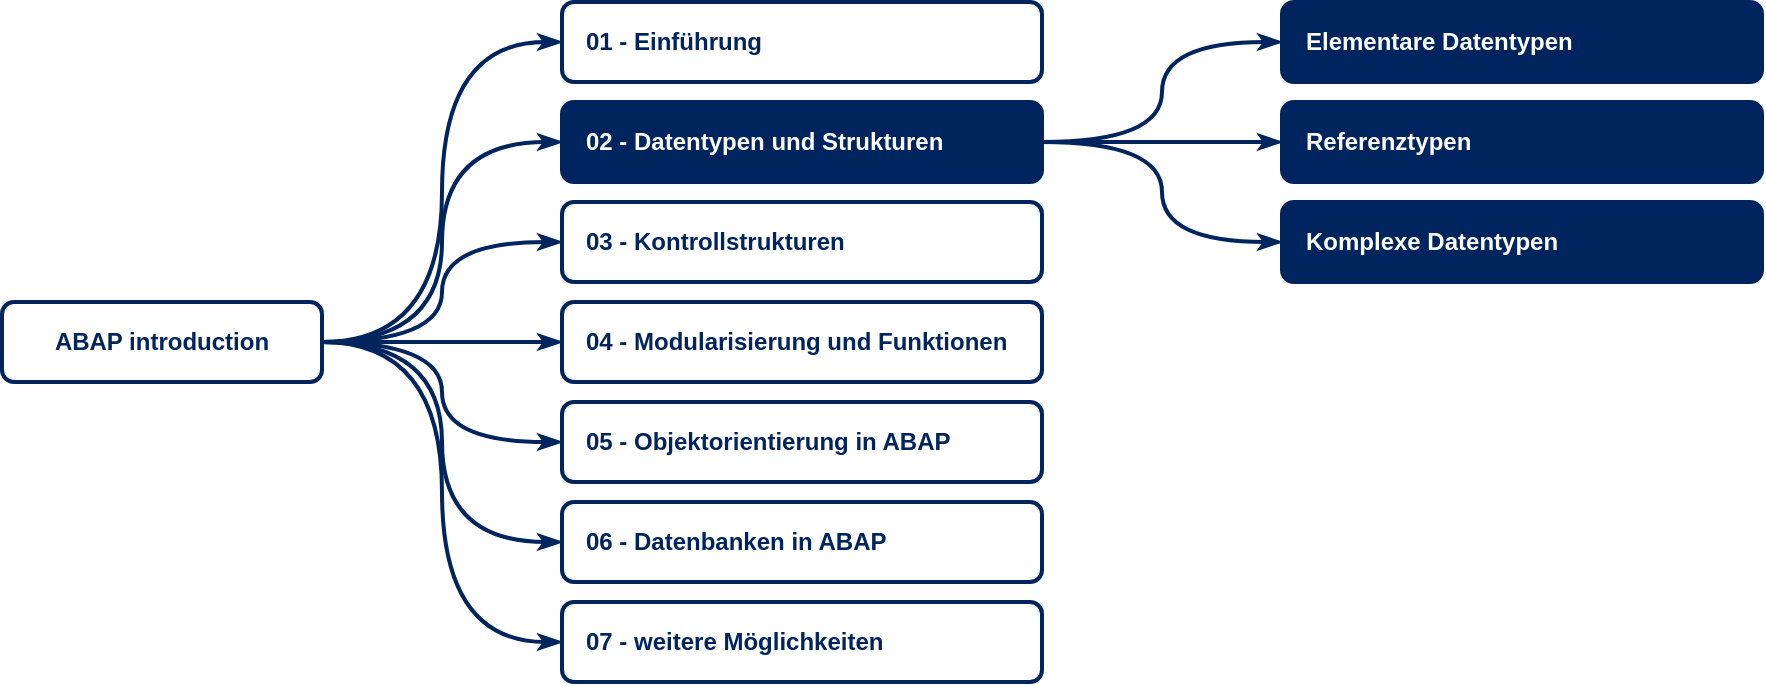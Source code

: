 <mxfile version="20.7.4" type="device"><diagram id="3p4pvpnUlnSRHTYpLvjh" name="Seite-1"><mxGraphModel dx="1050" dy="724" grid="1" gridSize="10" guides="1" tooltips="1" connect="1" arrows="1" fold="1" page="1" pageScale="1" pageWidth="827" pageHeight="1169" math="0" shadow="0"><root><mxCell id="0"/><mxCell id="1" parent="0"/><mxCell id="eZ4h2KJTnU1khmSY-jXj-10" style="edgeStyle=orthogonalEdgeStyle;rounded=0;orthogonalLoop=1;jettySize=auto;html=1;exitX=1;exitY=0.5;exitDx=0;exitDy=0;entryX=0;entryY=0.5;entryDx=0;entryDy=0;fontColor=#FFFFFF;strokeColor=#00245D;curved=1;strokeWidth=2;endArrow=classicThin;endFill=1;" parent="1" source="eZ4h2KJTnU1khmSY-jXj-1" target="eZ4h2KJTnU1khmSY-jXj-2" edge="1"><mxGeometry relative="1" as="geometry"/></mxCell><mxCell id="eZ4h2KJTnU1khmSY-jXj-11" style="edgeStyle=orthogonalEdgeStyle;curved=1;rounded=0;orthogonalLoop=1;jettySize=auto;html=1;exitX=1;exitY=0.5;exitDx=0;exitDy=0;entryX=0;entryY=0.5;entryDx=0;entryDy=0;strokeColor=#00245D;strokeWidth=2;fontColor=#FFFFFF;endArrow=classicThin;endFill=1;" parent="1" source="eZ4h2KJTnU1khmSY-jXj-1" target="eZ4h2KJTnU1khmSY-jXj-3" edge="1"><mxGeometry relative="1" as="geometry"/></mxCell><mxCell id="eZ4h2KJTnU1khmSY-jXj-12" style="edgeStyle=orthogonalEdgeStyle;curved=1;rounded=0;orthogonalLoop=1;jettySize=auto;html=1;exitX=1;exitY=0.5;exitDx=0;exitDy=0;entryX=0;entryY=0.5;entryDx=0;entryDy=0;strokeColor=#00245D;strokeWidth=2;fontColor=#FFFFFF;endArrow=classicThin;endFill=1;" parent="1" source="eZ4h2KJTnU1khmSY-jXj-1" target="eZ4h2KJTnU1khmSY-jXj-4" edge="1"><mxGeometry relative="1" as="geometry"/></mxCell><mxCell id="eZ4h2KJTnU1khmSY-jXj-13" style="edgeStyle=orthogonalEdgeStyle;curved=1;rounded=0;orthogonalLoop=1;jettySize=auto;html=1;exitX=1;exitY=0.5;exitDx=0;exitDy=0;entryX=0;entryY=0.5;entryDx=0;entryDy=0;strokeColor=#00245D;strokeWidth=2;fontColor=#FFFFFF;endArrow=classicThin;endFill=1;" parent="1" source="eZ4h2KJTnU1khmSY-jXj-1" target="eZ4h2KJTnU1khmSY-jXj-5" edge="1"><mxGeometry relative="1" as="geometry"/></mxCell><mxCell id="eZ4h2KJTnU1khmSY-jXj-14" style="edgeStyle=orthogonalEdgeStyle;curved=1;rounded=0;orthogonalLoop=1;jettySize=auto;html=1;exitX=1;exitY=0.5;exitDx=0;exitDy=0;entryX=0;entryY=0.5;entryDx=0;entryDy=0;strokeColor=#00245D;strokeWidth=2;fontColor=#FFFFFF;endArrow=classicThin;endFill=1;" parent="1" source="eZ4h2KJTnU1khmSY-jXj-1" target="eZ4h2KJTnU1khmSY-jXj-6" edge="1"><mxGeometry relative="1" as="geometry"/></mxCell><mxCell id="eZ4h2KJTnU1khmSY-jXj-15" style="edgeStyle=orthogonalEdgeStyle;curved=1;rounded=0;orthogonalLoop=1;jettySize=auto;html=1;exitX=1;exitY=0.5;exitDx=0;exitDy=0;entryX=0;entryY=0.5;entryDx=0;entryDy=0;strokeColor=#00245D;strokeWidth=2;fontColor=#FFFFFF;endArrow=classicThin;endFill=1;" parent="1" source="eZ4h2KJTnU1khmSY-jXj-1" target="eZ4h2KJTnU1khmSY-jXj-7" edge="1"><mxGeometry relative="1" as="geometry"/></mxCell><mxCell id="eZ4h2KJTnU1khmSY-jXj-16" style="edgeStyle=orthogonalEdgeStyle;curved=1;rounded=0;orthogonalLoop=1;jettySize=auto;html=1;exitX=1;exitY=0.5;exitDx=0;exitDy=0;entryX=0;entryY=0.5;entryDx=0;entryDy=0;strokeColor=#00245D;strokeWidth=2;fontColor=#FFFFFF;endArrow=classicThin;endFill=1;" parent="1" source="eZ4h2KJTnU1khmSY-jXj-1" target="eZ4h2KJTnU1khmSY-jXj-8" edge="1"><mxGeometry relative="1" as="geometry"/></mxCell><mxCell id="eZ4h2KJTnU1khmSY-jXj-1" value="ABAP introduction" style="rounded=1;whiteSpace=wrap;html=1;strokeWidth=2;strokeColor=#00245D;fontColor=#00245D;labelBackgroundColor=none;fontStyle=1" parent="1" vertex="1"><mxGeometry x="80" y="400" width="160" height="40" as="geometry"/></mxCell><mxCell id="eZ4h2KJTnU1khmSY-jXj-2" value="01 - Einführung" style="rounded=1;whiteSpace=wrap;html=1;strokeWidth=2;strokeColor=#00245D;fontColor=#00245D;labelBackgroundColor=none;fontStyle=1;fillColor=default;align=left;spacingLeft=10;" parent="1" vertex="1"><mxGeometry x="360" y="250" width="240" height="40" as="geometry"/></mxCell><mxCell id="eZ4h2KJTnU1khmSY-jXj-19" style="edgeStyle=orthogonalEdgeStyle;curved=1;rounded=0;orthogonalLoop=1;jettySize=auto;html=1;exitX=1;exitY=0.5;exitDx=0;exitDy=0;entryX=0;entryY=0.5;entryDx=0;entryDy=0;strokeColor=#00245D;strokeWidth=2;fontColor=#FFFFFF;endArrow=classicThin;endFill=1;" parent="1" source="eZ4h2KJTnU1khmSY-jXj-3" target="eZ4h2KJTnU1khmSY-jXj-18" edge="1"><mxGeometry relative="1" as="geometry"/></mxCell><mxCell id="eZ4h2KJTnU1khmSY-jXj-20" style="edgeStyle=orthogonalEdgeStyle;curved=1;rounded=0;orthogonalLoop=1;jettySize=auto;html=1;exitX=1;exitY=0.5;exitDx=0;exitDy=0;entryX=0;entryY=0.5;entryDx=0;entryDy=0;strokeColor=#00245D;strokeWidth=2;fontColor=#FFFFFF;endArrow=classicThin;endFill=1;" parent="1" source="eZ4h2KJTnU1khmSY-jXj-3" target="eZ4h2KJTnU1khmSY-jXj-17" edge="1"><mxGeometry relative="1" as="geometry"/></mxCell><mxCell id="eZ4h2KJTnU1khmSY-jXj-22" style="edgeStyle=orthogonalEdgeStyle;curved=1;rounded=0;orthogonalLoop=1;jettySize=auto;html=1;exitX=1;exitY=0.5;exitDx=0;exitDy=0;entryX=0;entryY=0.5;entryDx=0;entryDy=0;strokeColor=#00245D;strokeWidth=2;fontColor=#FFFFFF;endArrow=classicThin;endFill=1;" parent="1" source="eZ4h2KJTnU1khmSY-jXj-3" target="eZ4h2KJTnU1khmSY-jXj-21" edge="1"><mxGeometry relative="1" as="geometry"/></mxCell><mxCell id="eZ4h2KJTnU1khmSY-jXj-3" value="02 - Datentypen und Strukturen" style="rounded=1;whiteSpace=wrap;html=1;strokeWidth=2;strokeColor=#00245D;fontColor=#FFFFFF;labelBackgroundColor=none;fontStyle=1;align=left;spacingLeft=10;fillColor=#00245D;" parent="1" vertex="1"><mxGeometry x="360" y="300" width="240" height="40" as="geometry"/></mxCell><mxCell id="eZ4h2KJTnU1khmSY-jXj-4" value="03 - Kontrollstrukturen" style="rounded=1;whiteSpace=wrap;html=1;strokeWidth=2;strokeColor=#00245D;fontColor=#00245D;labelBackgroundColor=none;fontStyle=1;align=left;spacingLeft=10;" parent="1" vertex="1"><mxGeometry x="360" y="350" width="240" height="40" as="geometry"/></mxCell><mxCell id="eZ4h2KJTnU1khmSY-jXj-5" value="04 - Modularisierung und Funktionen" style="rounded=1;whiteSpace=wrap;html=1;strokeWidth=2;strokeColor=#00245D;fontColor=#00245D;labelBackgroundColor=none;fontStyle=1;align=left;spacingLeft=10;" parent="1" vertex="1"><mxGeometry x="360" y="400" width="240" height="40" as="geometry"/></mxCell><mxCell id="eZ4h2KJTnU1khmSY-jXj-6" value="05 - Objektorientierung in ABAP" style="rounded=1;whiteSpace=wrap;html=1;strokeWidth=2;strokeColor=#00245D;fontColor=#00245D;labelBackgroundColor=none;fontStyle=1;align=left;spacingLeft=10;" parent="1" vertex="1"><mxGeometry x="360" y="450" width="240" height="40" as="geometry"/></mxCell><mxCell id="eZ4h2KJTnU1khmSY-jXj-7" value="06 - Datenbanken in ABAP" style="rounded=1;whiteSpace=wrap;html=1;strokeWidth=2;strokeColor=#00245D;fontColor=#00245D;labelBackgroundColor=none;fontStyle=1;align=left;spacingLeft=10;" parent="1" vertex="1"><mxGeometry x="360" y="500" width="240" height="40" as="geometry"/></mxCell><mxCell id="eZ4h2KJTnU1khmSY-jXj-8" value="07 - weitere Möglichkeiten" style="rounded=1;whiteSpace=wrap;html=1;strokeWidth=2;strokeColor=#00245D;fontColor=#00245D;labelBackgroundColor=none;fontStyle=1;align=left;spacingLeft=10;" parent="1" vertex="1"><mxGeometry x="360" y="550" width="240" height="40" as="geometry"/></mxCell><mxCell id="eZ4h2KJTnU1khmSY-jXj-17" value="Elementare Datentypen" style="rounded=1;whiteSpace=wrap;html=1;strokeWidth=2;strokeColor=#00245D;fontColor=#FFFFFF;labelBackgroundColor=none;fontStyle=1;align=left;spacingLeft=10;fillColor=#00245D;" parent="1" vertex="1"><mxGeometry x="720" y="250" width="240" height="40" as="geometry"/></mxCell><mxCell id="eZ4h2KJTnU1khmSY-jXj-18" value="Referenztypen" style="rounded=1;whiteSpace=wrap;html=1;strokeWidth=2;strokeColor=#00245D;fontColor=#FFFFFF;labelBackgroundColor=none;fontStyle=1;align=left;spacingLeft=10;fillColor=#00245D;" parent="1" vertex="1"><mxGeometry x="720" y="300" width="240" height="40" as="geometry"/></mxCell><mxCell id="eZ4h2KJTnU1khmSY-jXj-21" value="Komplexe Datentypen" style="rounded=1;whiteSpace=wrap;html=1;strokeWidth=2;strokeColor=#00245D;fontColor=#FFFFFF;labelBackgroundColor=none;fontStyle=1;align=left;spacingLeft=10;fillColor=#00245D;" parent="1" vertex="1"><mxGeometry x="720" y="350" width="240" height="40" as="geometry"/></mxCell></root></mxGraphModel></diagram></mxfile>